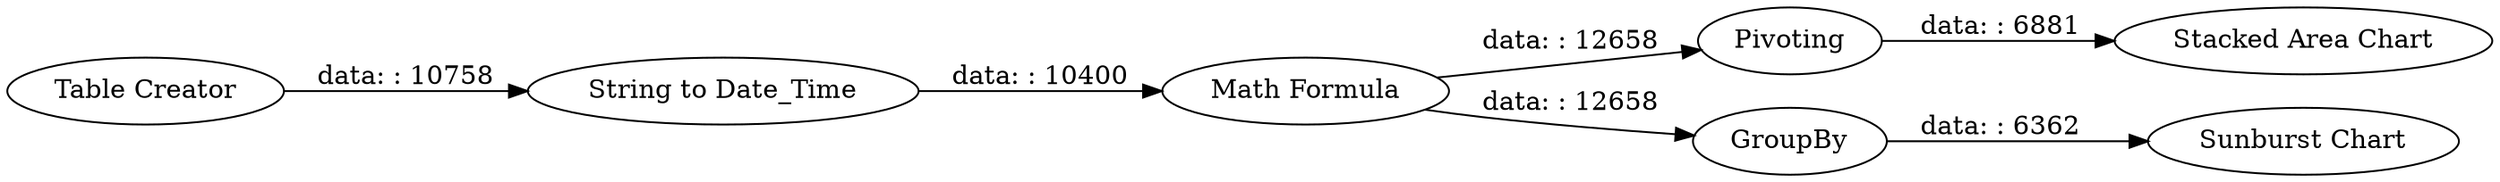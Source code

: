 digraph {
	"-2120103245446893445_1" [label="Sunburst Chart"]
	"-2120103245446893445_4" [label="Stacked Area Chart"]
	"-2120103245446893445_10" [label=Pivoting]
	"-2120103245446893445_13" [label="String to Date_Time"]
	"-2120103245446893445_5" [label="Table Creator"]
	"-2120103245446893445_8" [label=GroupBy]
	"-2120103245446893445_11" [label="Math Formula"]
	"-2120103245446893445_11" -> "-2120103245446893445_8" [label="data: : 12658"]
	"-2120103245446893445_8" -> "-2120103245446893445_1" [label="data: : 6362"]
	"-2120103245446893445_5" -> "-2120103245446893445_13" [label="data: : 10758"]
	"-2120103245446893445_10" -> "-2120103245446893445_4" [label="data: : 6881"]
	"-2120103245446893445_11" -> "-2120103245446893445_10" [label="data: : 12658"]
	"-2120103245446893445_13" -> "-2120103245446893445_11" [label="data: : 10400"]
	rankdir=LR
}
